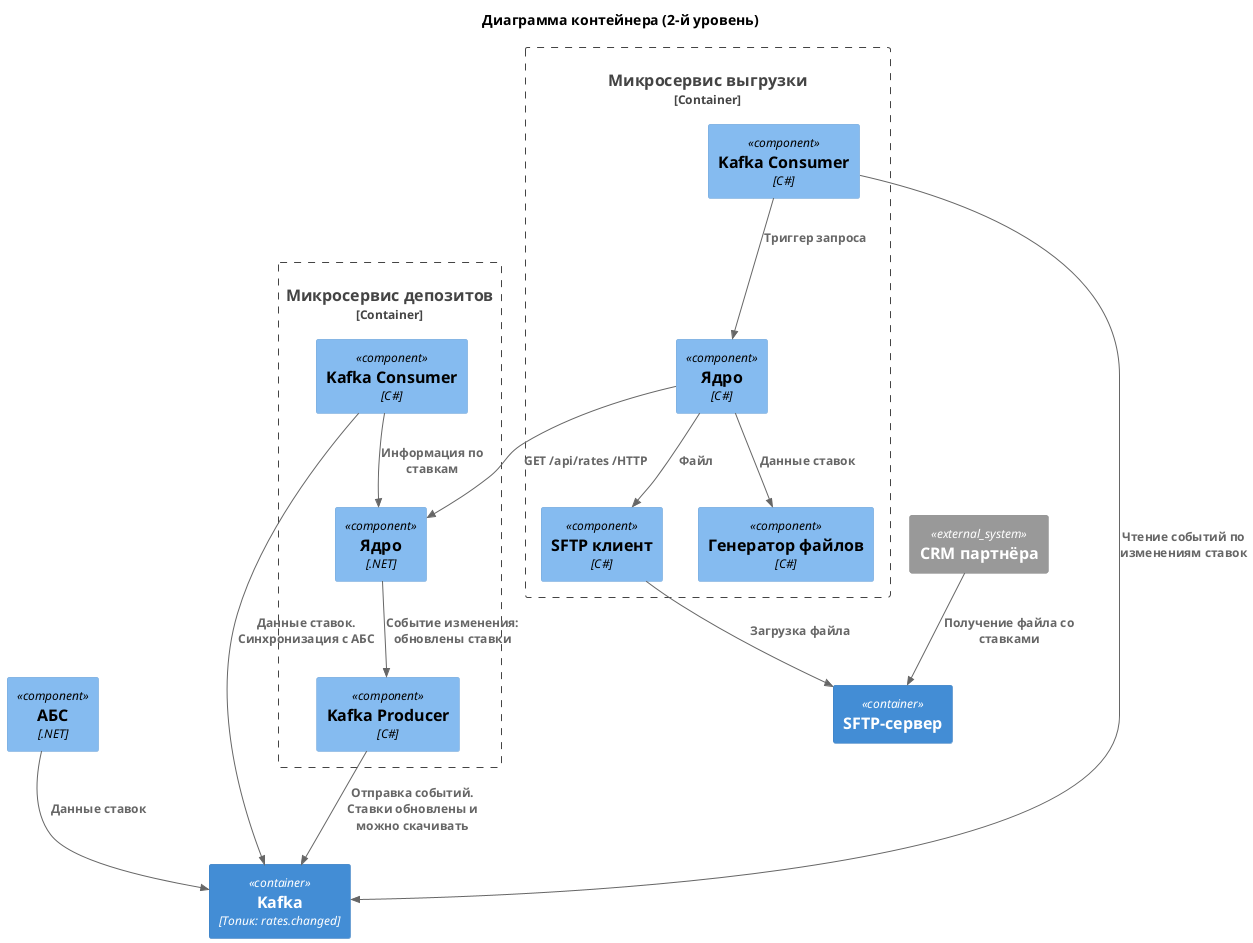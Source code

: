 @startuml

!include <C4/C4_Component>

title Диаграмма контейнера (2-й уровень)

Component(abs, "АБС", ".NET")
System_Ext(partnerCrm, "CRM партнёра")

Container_Boundary(deposit, "Микросервис депозитов") {
    Component(kafkaConsumerDeposit, "Kafka Consumer", "C#")
    Component(kafkaProducer, "Kafka Producer", "C#")
    Component(core, "Ядро", ".NET")

    Rel(kafkaConsumerDeposit, core, "Информация по ставкам")
    Rel(core, kafkaProducer, "Событие изменения: обновлены ставки")
}

Container_Boundary(export_svc, "Микросервис выгрузки") {
    Component(sftpUploader, "SFTP клиент", "C#")
    Component(kafkaConsumer, "Kafka Consumer", "C#")
    Component(rate_fetcher, "Ядро", "C#")
    Component(file_generator, "Генератор файлов", "C#")


    Rel(kafkaConsumer, rate_fetcher, "Триггер запроса")
    Rel(rate_fetcher, core, "GET /api/rates /HTTP")
    Rel(rate_fetcher, file_generator, "Данные ставок")
    Rel(rate_fetcher, sftpUploader, "Файл")
}


Container(kafka, "Kafka", "Топик: rates.changed")
Container(sftp, "SFTP-сервер")

Rel(kafkaConsumerDeposit, kafka,  "Данные ставок. Cинхронизация с АБС")
Rel(abs, kafka, "Данные ставок")
Rel(kafkaProducer, kafka, "Отправка событий. Ставки обновлены и можно скачивать")
Rel(kafkaConsumer, kafka, "Чтение событий по изменениям ставок")
Rel(sftpUploader, sftp, "Загрузка файла")
Rel(partnerCrm, sftp, "Получение файла со ставками")
@enduml